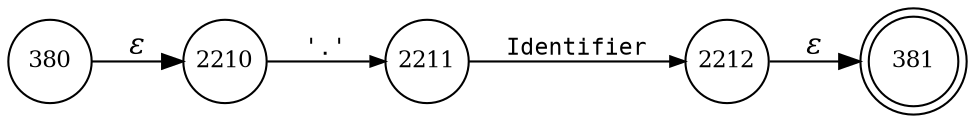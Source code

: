 digraph ATN {
rankdir=LR;
s381[fontsize=11, label="381", shape=doublecircle, fixedsize=true, width=.6];
s2210[fontsize=11,label="2210", shape=circle, fixedsize=true, width=.55, peripheries=1];
s2211[fontsize=11,label="2211", shape=circle, fixedsize=true, width=.55, peripheries=1];
s2212[fontsize=11,label="2212", shape=circle, fixedsize=true, width=.55, peripheries=1];
s380[fontsize=11,label="380", shape=circle, fixedsize=true, width=.55, peripheries=1];
s380 -> s2210 [fontname="Times-Italic", label="&epsilon;"];
s2210 -> s2211 [fontsize=11, fontname="Courier", arrowsize=.7, label = "'.'", arrowhead = normal];
s2211 -> s2212 [fontsize=11, fontname="Courier", arrowsize=.7, label = "Identifier", arrowhead = normal];
s2212 -> s381 [fontname="Times-Italic", label="&epsilon;"];
}